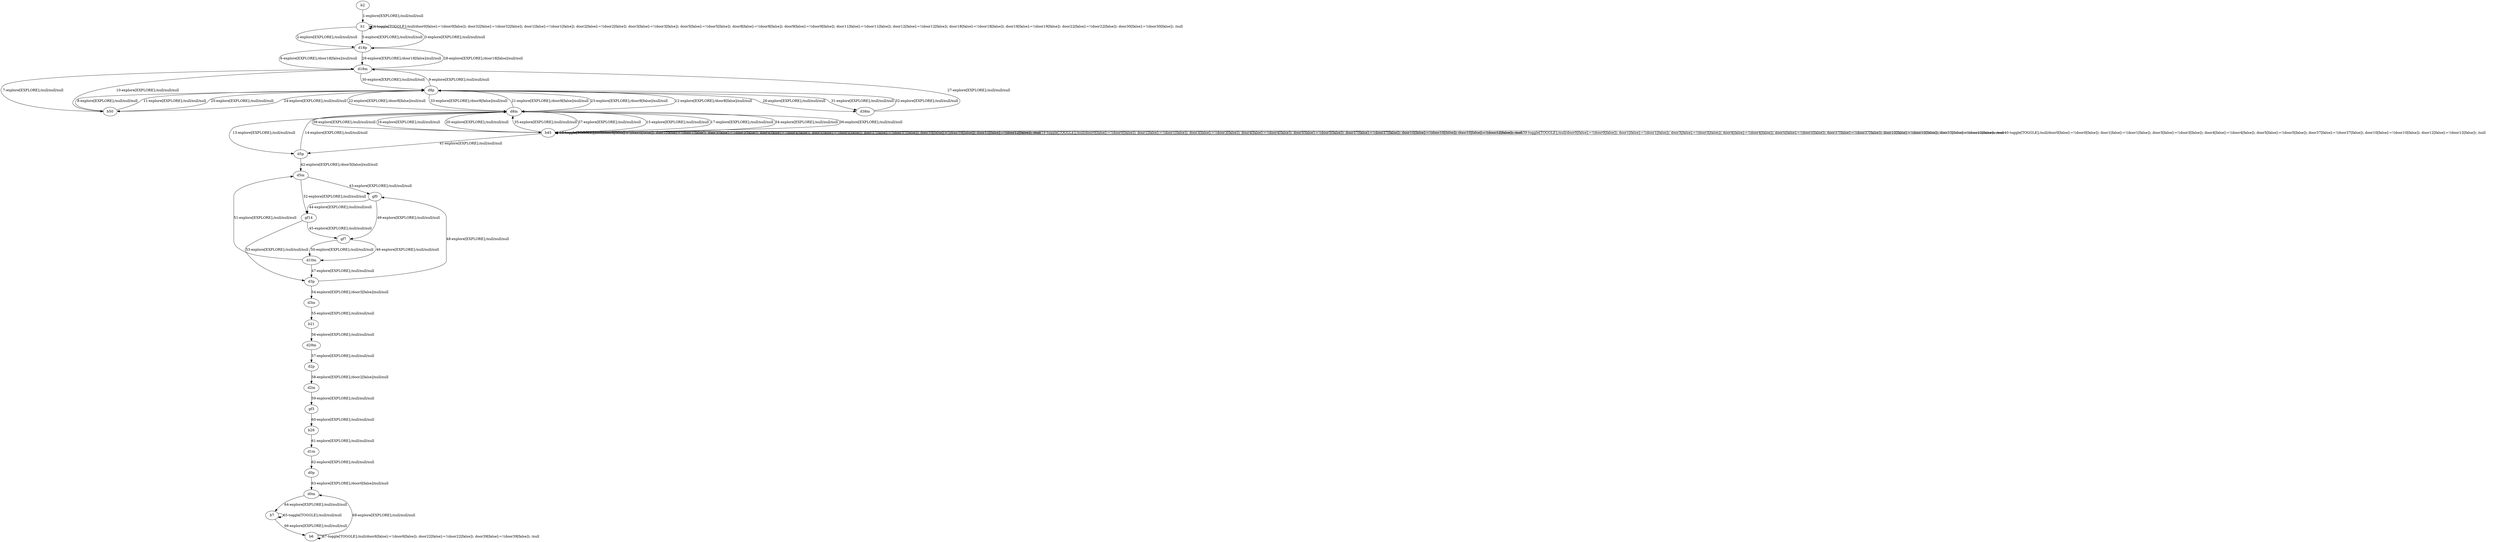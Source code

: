 # Total number of goals covered by this test: 2
# b6 --> b6
# b6 --> d0m

digraph g {
"b2" -> "b1" [label = "1-explore[EXPLORE];/null/null/null"];
"b1" -> "d18p" [label = "2-explore[EXPLORE];/null/null/null"];
"d18p" -> "b1" [label = "3-explore[EXPLORE];/null/null/null"];
"b1" -> "b1" [label = "4-toggle[TOGGLE];/null/door0[false]:=!(door0[false]); door32[false]:=!(door32[false]); door1[false]:=!(door1[false]); door2[false]:=!(door2[false]); door3[false]:=!(door3[false]); door5[false]:=!(door5[false]); door8[false]:=!(door8[false]); door9[false]:=!(door9[false]); door11[false]:=!(door11[false]); door12[false]:=!(door12[false]); door18[false]:=!(door18[false]); door19[false]:=!(door19[false]); door22[false]:=!(door22[false]); door30[false]:=!(door30[false]); /null"];
"b1" -> "d18p" [label = "5-explore[EXPLORE];/null/null/null"];
"d18p" -> "d18m" [label = "6-explore[EXPLORE];/door18[false]/null/null"];
"d18m" -> "b50" [label = "7-explore[EXPLORE];/null/null/null"];
"b50" -> "d8p" [label = "8-explore[EXPLORE];/null/null/null"];
"d8p" -> "d18m" [label = "9-explore[EXPLORE];/null/null/null"];
"d18m" -> "b50" [label = "10-explore[EXPLORE];/null/null/null"];
"b50" -> "d8p" [label = "11-explore[EXPLORE];/null/null/null"];
"d8p" -> "d8m" [label = "12-explore[EXPLORE];/door8[false]/null/null"];
"d8m" -> "d5p" [label = "13-explore[EXPLORE];/null/null/null"];
"d5p" -> "d8m" [label = "14-explore[EXPLORE];/null/null/null"];
"d8m" -> "b45" [label = "15-explore[EXPLORE];/null/null/null"];
"b45" -> "d8m" [label = "16-explore[EXPLORE];/null/null/null"];
"d8m" -> "b45" [label = "17-explore[EXPLORE];/null/null/null"];
"b45" -> "b45" [label = "18-toggle[TOGGLE];/null/door0[false]:=!(door0[false]); door1[false]:=!(door1[false]); door3[false]:=!(door3[false]); door4[false]:=!(door4[false]); door5[false]:=!(door5[false]); door37[false]:=!(door37[false]); door10[false]:=!(door10[false]); door12[false]:=!(door12[false]); /null"];
"b45" -> "b45" [label = "19-toggle[TOGGLE];/null/door0[false]:=!(door0[false]); door1[false]:=!(door1[false]); door3[false]:=!(door3[false]); door4[false]:=!(door4[false]); door5[false]:=!(door5[false]); door37[false]:=!(door37[false]); door10[false]:=!(door10[false]); door12[false]:=!(door12[false]); /null"];
"b45" -> "d8m" [label = "20-explore[EXPLORE];/null/null/null"];
"d8m" -> "d8p" [label = "21-explore[EXPLORE];/door8[false]/null/null"];
"d8p" -> "d8m" [label = "22-explore[EXPLORE];/door8[false]/null/null"];
"d8m" -> "d8p" [label = "23-explore[EXPLORE];/door8[false]/null/null"];
"d8p" -> "b50" [label = "24-explore[EXPLORE];/null/null/null"];
"b50" -> "d8p" [label = "25-explore[EXPLORE];/null/null/null"];
"d8p" -> "d38m" [label = "26-explore[EXPLORE];/null/null/null"];
"d38m" -> "d18m" [label = "27-explore[EXPLORE];/null/null/null"];
"d18m" -> "d18p" [label = "28-explore[EXPLORE];/door18[false]/null/null"];
"d18p" -> "d18m" [label = "29-explore[EXPLORE];/door18[false]/null/null"];
"d18m" -> "d8p" [label = "30-explore[EXPLORE];/null/null/null"];
"d8p" -> "d38m" [label = "31-explore[EXPLORE];/null/null/null"];
"d38m" -> "d8p" [label = "32-explore[EXPLORE];/null/null/null"];
"d8p" -> "d8m" [label = "33-explore[EXPLORE];/door8[false]/null/null"];
"d8m" -> "b45" [label = "34-explore[EXPLORE];/null/null/null"];
"b45" -> "d8m" [label = "35-explore[EXPLORE];/null/null/null"];
"d8m" -> "b45" [label = "36-explore[EXPLORE];/null/null/null"];
"b45" -> "d8m" [label = "37-explore[EXPLORE];/null/null/null"];
"d8m" -> "b45" [label = "38-explore[EXPLORE];/null/null/null"];
"b45" -> "b45" [label = "39-toggle[TOGGLE];/null/door0[false]:=!(door0[false]); door1[false]:=!(door1[false]); door3[false]:=!(door3[false]); door4[false]:=!(door4[false]); door5[false]:=!(door5[false]); door37[false]:=!(door37[false]); door10[false]:=!(door10[false]); door12[false]:=!(door12[false]); /null"];
"b45" -> "b45" [label = "40-toggle[TOGGLE];/null/door0[false]:=!(door0[false]); door1[false]:=!(door1[false]); door3[false]:=!(door3[false]); door4[false]:=!(door4[false]); door5[false]:=!(door5[false]); door37[false]:=!(door37[false]); door10[false]:=!(door10[false]); door12[false]:=!(door12[false]); /null"];
"b45" -> "d5p" [label = "41-explore[EXPLORE];/null/null/null"];
"d5p" -> "d5m" [label = "42-explore[EXPLORE];/door5[false]/null/null"];
"d5m" -> "gf0" [label = "43-explore[EXPLORE];/null/null/null"];
"gf0" -> "gf14" [label = "44-explore[EXPLORE];/null/null/null"];
"gf14" -> "gf7" [label = "45-explore[EXPLORE];/null/null/null"];
"gf7" -> "d10m" [label = "46-explore[EXPLORE];/null/null/null"];
"d10m" -> "d3p" [label = "47-explore[EXPLORE];/null/null/null"];
"d3p" -> "gf0" [label = "48-explore[EXPLORE];/null/null/null"];
"gf0" -> "gf7" [label = "49-explore[EXPLORE];/null/null/null"];
"gf7" -> "d10m" [label = "50-explore[EXPLORE];/null/null/null"];
"d10m" -> "d5m" [label = "51-explore[EXPLORE];/null/null/null"];
"d5m" -> "gf14" [label = "52-explore[EXPLORE];/null/null/null"];
"gf14" -> "d3p" [label = "53-explore[EXPLORE];/null/null/null"];
"d3p" -> "d3m" [label = "54-explore[EXPLORE];/door3[false]/null/null"];
"d3m" -> "b21" [label = "55-explore[EXPLORE];/null/null/null"];
"b21" -> "d29m" [label = "56-explore[EXPLORE];/null/null/null"];
"d29m" -> "d2p" [label = "57-explore[EXPLORE];/null/null/null"];
"d2p" -> "d2m" [label = "58-explore[EXPLORE];/door2[false]/null/null"];
"d2m" -> "gf3" [label = "59-explore[EXPLORE];/null/null/null"];
"gf3" -> "b26" [label = "60-explore[EXPLORE];/null/null/null"];
"b26" -> "d1m" [label = "61-explore[EXPLORE];/null/null/null"];
"d1m" -> "d0p" [label = "62-explore[EXPLORE];/null/null/null"];
"d0p" -> "d0m" [label = "63-explore[EXPLORE];/door0[false]/null/null"];
"d0m" -> "b7" [label = "64-explore[EXPLORE];/null/null/null"];
"b7" -> "b7" [label = "65-toggle[TOGGLE];/null/null/null"];
"b7" -> "b6" [label = "66-explore[EXPLORE];/null/null/null"];
"b6" -> "b6" [label = "67-toggle[TOGGLE];/null/door6[false]:=!(door6[false]); door22[false]:=!(door22[false]); door39[false]:=!(door39[false]); /null"];
"b6" -> "d0m" [label = "68-explore[EXPLORE];/null/null/null"];
}
